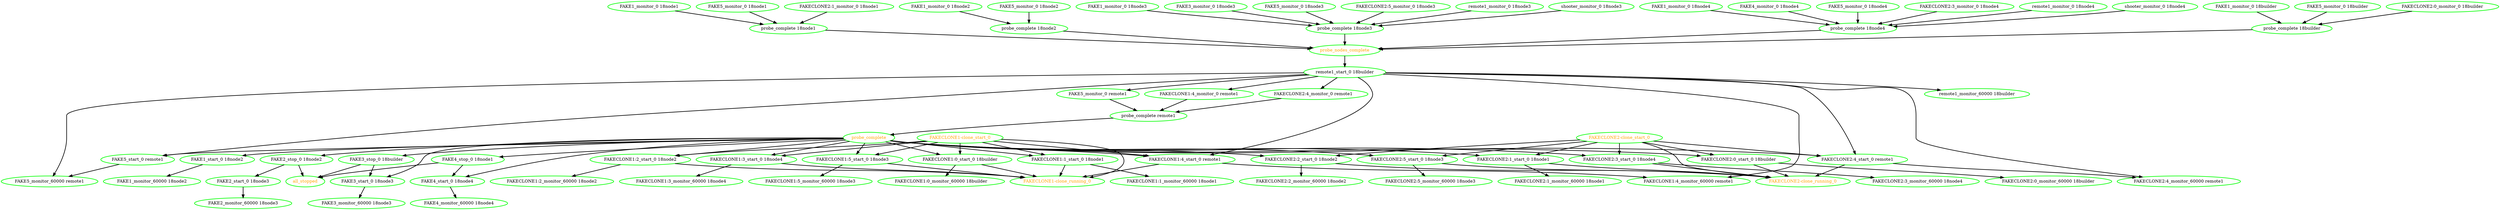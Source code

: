  digraph "g" {
"FAKE1_monitor_0 18builder" -> "probe_complete 18builder" [ style = bold]
"FAKE1_monitor_0 18builder" [ style=bold color="green" fontcolor="black"]
"FAKE1_monitor_0 18node1" -> "probe_complete 18node1" [ style = bold]
"FAKE1_monitor_0 18node1" [ style=bold color="green" fontcolor="black"]
"FAKE1_monitor_0 18node2" -> "probe_complete 18node2" [ style = bold]
"FAKE1_monitor_0 18node2" [ style=bold color="green" fontcolor="black"]
"FAKE1_monitor_0 18node3" -> "probe_complete 18node3" [ style = bold]
"FAKE1_monitor_0 18node3" [ style=bold color="green" fontcolor="black"]
"FAKE1_monitor_0 18node4" -> "probe_complete 18node4" [ style = bold]
"FAKE1_monitor_0 18node4" [ style=bold color="green" fontcolor="black"]
"FAKE1_monitor_60000 18node2" [ style=bold color="green" fontcolor="black"]
"FAKE1_start_0 18node2" -> "FAKE1_monitor_60000 18node2" [ style = bold]
"FAKE1_start_0 18node2" [ style=bold color="green" fontcolor="black"]
"FAKE2_monitor_60000 18node3" [ style=bold color="green" fontcolor="black"]
"FAKE2_start_0 18node3" -> "FAKE2_monitor_60000 18node3" [ style = bold]
"FAKE2_start_0 18node3" [ style=bold color="green" fontcolor="black"]
"FAKE2_stop_0 18node2" -> "FAKE2_start_0 18node3" [ style = bold]
"FAKE2_stop_0 18node2" -> "all_stopped" [ style = bold]
"FAKE2_stop_0 18node2" [ style=bold color="green" fontcolor="black"]
"FAKE3_monitor_0 18node3" -> "probe_complete 18node3" [ style = bold]
"FAKE3_monitor_0 18node3" [ style=bold color="green" fontcolor="black"]
"FAKE3_monitor_60000 18node3" [ style=bold color="green" fontcolor="black"]
"FAKE3_start_0 18node3" -> "FAKE3_monitor_60000 18node3" [ style = bold]
"FAKE3_start_0 18node3" [ style=bold color="green" fontcolor="black"]
"FAKE3_stop_0 18builder" -> "FAKE3_start_0 18node3" [ style = bold]
"FAKE3_stop_0 18builder" -> "all_stopped" [ style = bold]
"FAKE3_stop_0 18builder" [ style=bold color="green" fontcolor="black"]
"FAKE4_monitor_0 18node4" -> "probe_complete 18node4" [ style = bold]
"FAKE4_monitor_0 18node4" [ style=bold color="green" fontcolor="black"]
"FAKE4_monitor_60000 18node4" [ style=bold color="green" fontcolor="black"]
"FAKE4_start_0 18node4" -> "FAKE4_monitor_60000 18node4" [ style = bold]
"FAKE4_start_0 18node4" [ style=bold color="green" fontcolor="black"]
"FAKE4_stop_0 18node1" -> "FAKE4_start_0 18node4" [ style = bold]
"FAKE4_stop_0 18node1" -> "all_stopped" [ style = bold]
"FAKE4_stop_0 18node1" [ style=bold color="green" fontcolor="black"]
"FAKE5_monitor_0 18builder" -> "probe_complete 18builder" [ style = bold]
"FAKE5_monitor_0 18builder" [ style=bold color="green" fontcolor="black"]
"FAKE5_monitor_0 18node1" -> "probe_complete 18node1" [ style = bold]
"FAKE5_monitor_0 18node1" [ style=bold color="green" fontcolor="black"]
"FAKE5_monitor_0 18node2" -> "probe_complete 18node2" [ style = bold]
"FAKE5_monitor_0 18node2" [ style=bold color="green" fontcolor="black"]
"FAKE5_monitor_0 18node3" -> "probe_complete 18node3" [ style = bold]
"FAKE5_monitor_0 18node3" [ style=bold color="green" fontcolor="black"]
"FAKE5_monitor_0 18node4" -> "probe_complete 18node4" [ style = bold]
"FAKE5_monitor_0 18node4" [ style=bold color="green" fontcolor="black"]
"FAKE5_monitor_0 remote1" -> "probe_complete remote1" [ style = bold]
"FAKE5_monitor_0 remote1" [ style=bold color="green" fontcolor="black"]
"FAKE5_monitor_60000 remote1" [ style=bold color="green" fontcolor="black"]
"FAKE5_start_0 remote1" -> "FAKE5_monitor_60000 remote1" [ style = bold]
"FAKE5_start_0 remote1" [ style=bold color="green" fontcolor="black"]
"FAKECLONE1-clone_running_0" [ style=bold color="green" fontcolor="orange"]
"FAKECLONE1-clone_start_0" -> "FAKECLONE1-clone_running_0" [ style = bold]
"FAKECLONE1-clone_start_0" -> "FAKECLONE1:0_start_0 18builder" [ style = bold]
"FAKECLONE1-clone_start_0" -> "FAKECLONE1:1_start_0 18node1" [ style = bold]
"FAKECLONE1-clone_start_0" -> "FAKECLONE1:2_start_0 18node2" [ style = bold]
"FAKECLONE1-clone_start_0" -> "FAKECLONE1:3_start_0 18node4" [ style = bold]
"FAKECLONE1-clone_start_0" -> "FAKECLONE1:4_start_0 remote1" [ style = bold]
"FAKECLONE1-clone_start_0" -> "FAKECLONE1:5_start_0 18node3" [ style = bold]
"FAKECLONE1-clone_start_0" [ style=bold color="green" fontcolor="orange"]
"FAKECLONE1:0_monitor_60000 18builder" [ style=bold color="green" fontcolor="black"]
"FAKECLONE1:0_start_0 18builder" -> "FAKECLONE1-clone_running_0" [ style = bold]
"FAKECLONE1:0_start_0 18builder" -> "FAKECLONE1:0_monitor_60000 18builder" [ style = bold]
"FAKECLONE1:0_start_0 18builder" [ style=bold color="green" fontcolor="black"]
"FAKECLONE1:1_monitor_60000 18node1" [ style=bold color="green" fontcolor="black"]
"FAKECLONE1:1_start_0 18node1" -> "FAKECLONE1-clone_running_0" [ style = bold]
"FAKECLONE1:1_start_0 18node1" -> "FAKECLONE1:1_monitor_60000 18node1" [ style = bold]
"FAKECLONE1:1_start_0 18node1" [ style=bold color="green" fontcolor="black"]
"FAKECLONE1:2_monitor_60000 18node2" [ style=bold color="green" fontcolor="black"]
"FAKECLONE1:2_start_0 18node2" -> "FAKECLONE1-clone_running_0" [ style = bold]
"FAKECLONE1:2_start_0 18node2" -> "FAKECLONE1:2_monitor_60000 18node2" [ style = bold]
"FAKECLONE1:2_start_0 18node2" [ style=bold color="green" fontcolor="black"]
"FAKECLONE1:3_monitor_60000 18node4" [ style=bold color="green" fontcolor="black"]
"FAKECLONE1:3_start_0 18node4" -> "FAKECLONE1-clone_running_0" [ style = bold]
"FAKECLONE1:3_start_0 18node4" -> "FAKECLONE1:3_monitor_60000 18node4" [ style = bold]
"FAKECLONE1:3_start_0 18node4" [ style=bold color="green" fontcolor="black"]
"FAKECLONE1:4_monitor_0 remote1" -> "probe_complete remote1" [ style = bold]
"FAKECLONE1:4_monitor_0 remote1" [ style=bold color="green" fontcolor="black"]
"FAKECLONE1:4_monitor_60000 remote1" [ style=bold color="green" fontcolor="black"]
"FAKECLONE1:4_start_0 remote1" -> "FAKECLONE1-clone_running_0" [ style = bold]
"FAKECLONE1:4_start_0 remote1" -> "FAKECLONE1:4_monitor_60000 remote1" [ style = bold]
"FAKECLONE1:4_start_0 remote1" [ style=bold color="green" fontcolor="black"]
"FAKECLONE1:5_monitor_60000 18node3" [ style=bold color="green" fontcolor="black"]
"FAKECLONE1:5_start_0 18node3" -> "FAKECLONE1-clone_running_0" [ style = bold]
"FAKECLONE1:5_start_0 18node3" -> "FAKECLONE1:5_monitor_60000 18node3" [ style = bold]
"FAKECLONE1:5_start_0 18node3" [ style=bold color="green" fontcolor="black"]
"FAKECLONE2-clone_running_0" [ style=bold color="green" fontcolor="orange"]
"FAKECLONE2-clone_start_0" -> "FAKECLONE2-clone_running_0" [ style = bold]
"FAKECLONE2-clone_start_0" -> "FAKECLONE2:0_start_0 18builder" [ style = bold]
"FAKECLONE2-clone_start_0" -> "FAKECLONE2:1_start_0 18node1" [ style = bold]
"FAKECLONE2-clone_start_0" -> "FAKECLONE2:2_start_0 18node2" [ style = bold]
"FAKECLONE2-clone_start_0" -> "FAKECLONE2:3_start_0 18node4" [ style = bold]
"FAKECLONE2-clone_start_0" -> "FAKECLONE2:4_start_0 remote1" [ style = bold]
"FAKECLONE2-clone_start_0" -> "FAKECLONE2:5_start_0 18node3" [ style = bold]
"FAKECLONE2-clone_start_0" [ style=bold color="green" fontcolor="orange"]
"FAKECLONE2:0_monitor_0 18builder" -> "probe_complete 18builder" [ style = bold]
"FAKECLONE2:0_monitor_0 18builder" [ style=bold color="green" fontcolor="black"]
"FAKECLONE2:0_monitor_60000 18builder" [ style=bold color="green" fontcolor="black"]
"FAKECLONE2:0_start_0 18builder" -> "FAKECLONE2-clone_running_0" [ style = bold]
"FAKECLONE2:0_start_0 18builder" -> "FAKECLONE2:0_monitor_60000 18builder" [ style = bold]
"FAKECLONE2:0_start_0 18builder" [ style=bold color="green" fontcolor="black"]
"FAKECLONE2:1_monitor_0 18node1" -> "probe_complete 18node1" [ style = bold]
"FAKECLONE2:1_monitor_0 18node1" [ style=bold color="green" fontcolor="black"]
"FAKECLONE2:1_monitor_60000 18node1" [ style=bold color="green" fontcolor="black"]
"FAKECLONE2:1_start_0 18node1" -> "FAKECLONE2-clone_running_0" [ style = bold]
"FAKECLONE2:1_start_0 18node1" -> "FAKECLONE2:1_monitor_60000 18node1" [ style = bold]
"FAKECLONE2:1_start_0 18node1" [ style=bold color="green" fontcolor="black"]
"FAKECLONE2:2_monitor_60000 18node2" [ style=bold color="green" fontcolor="black"]
"FAKECLONE2:2_start_0 18node2" -> "FAKECLONE2-clone_running_0" [ style = bold]
"FAKECLONE2:2_start_0 18node2" -> "FAKECLONE2:2_monitor_60000 18node2" [ style = bold]
"FAKECLONE2:2_start_0 18node2" [ style=bold color="green" fontcolor="black"]
"FAKECLONE2:3_monitor_0 18node4" -> "probe_complete 18node4" [ style = bold]
"FAKECLONE2:3_monitor_0 18node4" [ style=bold color="green" fontcolor="black"]
"FAKECLONE2:3_monitor_60000 18node4" [ style=bold color="green" fontcolor="black"]
"FAKECLONE2:3_start_0 18node4" -> "FAKECLONE2-clone_running_0" [ style = bold]
"FAKECLONE2:3_start_0 18node4" -> "FAKECLONE2:3_monitor_60000 18node4" [ style = bold]
"FAKECLONE2:3_start_0 18node4" [ style=bold color="green" fontcolor="black"]
"FAKECLONE2:4_monitor_0 remote1" -> "probe_complete remote1" [ style = bold]
"FAKECLONE2:4_monitor_0 remote1" [ style=bold color="green" fontcolor="black"]
"FAKECLONE2:4_monitor_60000 remote1" [ style=bold color="green" fontcolor="black"]
"FAKECLONE2:4_start_0 remote1" -> "FAKECLONE2-clone_running_0" [ style = bold]
"FAKECLONE2:4_start_0 remote1" -> "FAKECLONE2:4_monitor_60000 remote1" [ style = bold]
"FAKECLONE2:4_start_0 remote1" [ style=bold color="green" fontcolor="black"]
"FAKECLONE2:5_monitor_0 18node3" -> "probe_complete 18node3" [ style = bold]
"FAKECLONE2:5_monitor_0 18node3" [ style=bold color="green" fontcolor="black"]
"FAKECLONE2:5_monitor_60000 18node3" [ style=bold color="green" fontcolor="black"]
"FAKECLONE2:5_start_0 18node3" -> "FAKECLONE2-clone_running_0" [ style = bold]
"FAKECLONE2:5_start_0 18node3" -> "FAKECLONE2:5_monitor_60000 18node3" [ style = bold]
"FAKECLONE2:5_start_0 18node3" [ style=bold color="green" fontcolor="black"]
"all_stopped" [ style=bold color="green" fontcolor="orange"]
"probe_complete 18builder" -> "probe_nodes_complete" [ style = bold]
"probe_complete 18builder" [ style=bold color="green" fontcolor="black"]
"probe_complete 18node1" -> "probe_nodes_complete" [ style = bold]
"probe_complete 18node1" [ style=bold color="green" fontcolor="black"]
"probe_complete 18node2" -> "probe_nodes_complete" [ style = bold]
"probe_complete 18node2" [ style=bold color="green" fontcolor="black"]
"probe_complete 18node3" -> "probe_nodes_complete" [ style = bold]
"probe_complete 18node3" [ style=bold color="green" fontcolor="black"]
"probe_complete 18node4" -> "probe_nodes_complete" [ style = bold]
"probe_complete 18node4" [ style=bold color="green" fontcolor="black"]
"probe_complete remote1" -> "probe_complete" [ style = bold]
"probe_complete remote1" [ style=bold color="green" fontcolor="black"]
"probe_complete" -> "FAKE1_start_0 18node2" [ style = bold]
"probe_complete" -> "FAKE2_stop_0 18node2" [ style = bold]
"probe_complete" -> "FAKE3_start_0 18node3" [ style = bold]
"probe_complete" -> "FAKE3_stop_0 18builder" [ style = bold]
"probe_complete" -> "FAKE4_start_0 18node4" [ style = bold]
"probe_complete" -> "FAKE4_stop_0 18node1" [ style = bold]
"probe_complete" -> "FAKE5_start_0 remote1" [ style = bold]
"probe_complete" -> "FAKECLONE1:0_start_0 18builder" [ style = bold]
"probe_complete" -> "FAKECLONE1:1_start_0 18node1" [ style = bold]
"probe_complete" -> "FAKECLONE1:2_start_0 18node2" [ style = bold]
"probe_complete" -> "FAKECLONE1:3_start_0 18node4" [ style = bold]
"probe_complete" -> "FAKECLONE1:4_start_0 remote1" [ style = bold]
"probe_complete" -> "FAKECLONE1:5_start_0 18node3" [ style = bold]
"probe_complete" -> "FAKECLONE2:0_start_0 18builder" [ style = bold]
"probe_complete" -> "FAKECLONE2:1_start_0 18node1" [ style = bold]
"probe_complete" -> "FAKECLONE2:2_start_0 18node2" [ style = bold]
"probe_complete" -> "FAKECLONE2:3_start_0 18node4" [ style = bold]
"probe_complete" -> "FAKECLONE2:4_start_0 remote1" [ style = bold]
"probe_complete" -> "FAKECLONE2:5_start_0 18node3" [ style = bold]
"probe_complete" [ style=bold color="green" fontcolor="orange"]
"probe_nodes_complete" -> "remote1_start_0 18builder" [ style = bold]
"probe_nodes_complete" [ style=bold color="green" fontcolor="orange"]
"remote1_monitor_0 18node3" -> "probe_complete 18node3" [ style = bold]
"remote1_monitor_0 18node3" [ style=bold color="green" fontcolor="black"]
"remote1_monitor_0 18node4" -> "probe_complete 18node4" [ style = bold]
"remote1_monitor_0 18node4" [ style=bold color="green" fontcolor="black"]
"remote1_monitor_60000 18builder" [ style=bold color="green" fontcolor="black"]
"remote1_start_0 18builder" -> "FAKE5_monitor_0 remote1" [ style = bold]
"remote1_start_0 18builder" -> "FAKE5_monitor_60000 remote1" [ style = bold]
"remote1_start_0 18builder" -> "FAKE5_start_0 remote1" [ style = bold]
"remote1_start_0 18builder" -> "FAKECLONE1:4_monitor_0 remote1" [ style = bold]
"remote1_start_0 18builder" -> "FAKECLONE1:4_monitor_60000 remote1" [ style = bold]
"remote1_start_0 18builder" -> "FAKECLONE1:4_start_0 remote1" [ style = bold]
"remote1_start_0 18builder" -> "FAKECLONE2:4_monitor_0 remote1" [ style = bold]
"remote1_start_0 18builder" -> "FAKECLONE2:4_monitor_60000 remote1" [ style = bold]
"remote1_start_0 18builder" -> "FAKECLONE2:4_start_0 remote1" [ style = bold]
"remote1_start_0 18builder" -> "remote1_monitor_60000 18builder" [ style = bold]
"remote1_start_0 18builder" [ style=bold color="green" fontcolor="black"]
"shooter_monitor_0 18node3" -> "probe_complete 18node3" [ style = bold]
"shooter_monitor_0 18node3" [ style=bold color="green" fontcolor="black"]
"shooter_monitor_0 18node4" -> "probe_complete 18node4" [ style = bold]
"shooter_monitor_0 18node4" [ style=bold color="green" fontcolor="black"]
}
